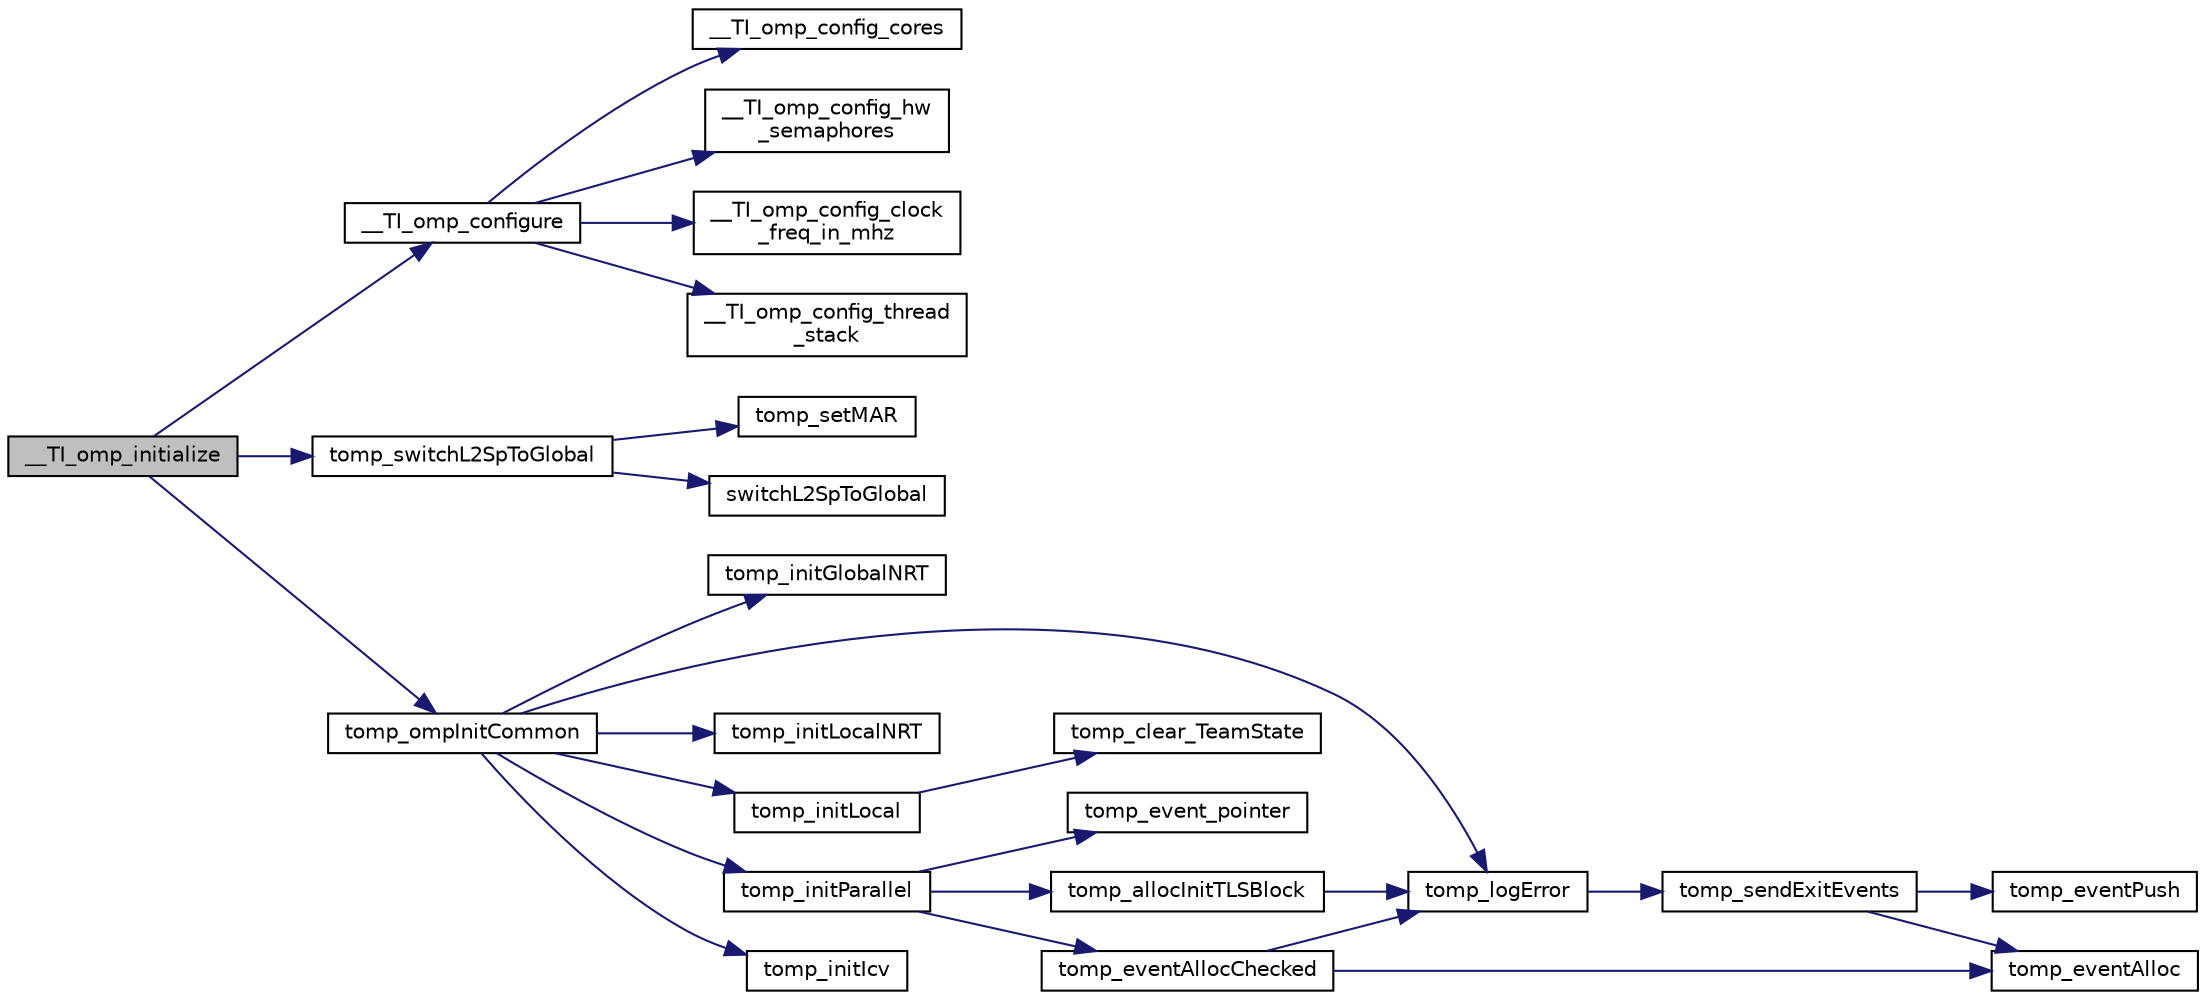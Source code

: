 digraph "__TI_omp_initialize"
{
  edge [fontname="Helvetica",fontsize="10",labelfontname="Helvetica",labelfontsize="10"];
  node [fontname="Helvetica",fontsize="10",shape=record];
  rankdir="LR";
  Node1 [label="__TI_omp_initialize",height=0.2,width=0.4,color="black", fillcolor="grey75", style="filled", fontcolor="black"];
  Node1 -> Node2 [color="midnightblue",fontsize="10",style="solid",fontname="Helvetica"];
  Node2 [label="__TI_omp_configure",height=0.2,width=0.4,color="black", fillcolor="white", style="filled",URL="$group__omp__config.html#ga3beb32d1b43424e41862c28c200ad690",tooltip="Default OpenMP Runtime configuration function. "];
  Node2 -> Node3 [color="midnightblue",fontsize="10",style="solid",fontname="Helvetica"];
  Node3 [label="__TI_omp_config_cores",height=0.2,width=0.4,color="black", fillcolor="white", style="filled",URL="$group__omp__config__helper.html#gafc007040ac8a2546481d11cf434e1e69",tooltip="Configure number of cores available to OpenMP runtime and the index of the master core..."];
  Node2 -> Node4 [color="midnightblue",fontsize="10",style="solid",fontname="Helvetica"];
  Node4 [label="__TI_omp_config_hw\l_semaphores",height=0.2,width=0.4,color="black", fillcolor="white", style="filled",URL="$group__omp__config__helper.html#ga0346e7c6abd9c7a63182ba79e2c52276",tooltip="Configure location of hardware queues used by Open Event Machine. "];
  Node2 -> Node5 [color="midnightblue",fontsize="10",style="solid",fontname="Helvetica"];
  Node5 [label="__TI_omp_config_clock\l_freq_in_mhz",height=0.2,width=0.4,color="black", fillcolor="white", style="filled",URL="$group__omp__config__helper.html#gad58cc00a668b78f7124814286c47d681",tooltip="Configure the device core frequency. "];
  Node2 -> Node6 [color="midnightblue",fontsize="10",style="solid",fontname="Helvetica"];
  Node6 [label="__TI_omp_config_thread\l_stack",height=0.2,width=0.4,color="black", fillcolor="white", style="filled",URL="$group__omp__config__helper.html#ga8fb40df668310a95ebf6ee12f7ea1714",tooltip="Configure location of Thread Stacks. "];
  Node1 -> Node7 [color="midnightblue",fontsize="10",style="solid",fontname="Helvetica"];
  Node7 [label="tomp_switchL2SpToGlobal",height=0.2,width=0.4,color="black", fillcolor="white", style="filled",URL="$omp__init_8c.html#a1a028859dfcc72820056b14e19bddd6e",tooltip="If OpenMP thread stacks are in L2SRAM, switch SP to global address, update MAR bit to disable caching..."];
  Node7 -> Node8 [color="midnightblue",fontsize="10",style="solid",fontname="Helvetica"];
  Node8 [label="tomp_setMAR",height=0.2,width=0.4,color="black", fillcolor="white", style="filled",URL="$omp__init_8c.html#a3c8a647fb351a521bb242e8cda465462",tooltip="Setup MAR registers corresponding to the memory range provided. "];
  Node7 -> Node9 [color="midnightblue",fontsize="10",style="solid",fontname="Helvetica"];
  Node9 [label="switchL2SpToGlobal",height=0.2,width=0.4,color="black", fillcolor="white", style="filled",URL="$omp__init_8c.html#af29b08e95279da79ae85ba570690610e",tooltip="Switches SP (in L2) from local to global address. "];
  Node1 -> Node10 [color="midnightblue",fontsize="10",style="solid",fontname="Helvetica"];
  Node10 [label="tomp_ompInitCommon",height=0.2,width=0.4,color="black", fillcolor="white", style="filled",URL="$omp__init_8c.html#a82214ea6a4bfdb96e4747f4b015ac6f4",tooltip="Initialization steps shared in RTSC and bare-metal modes. "];
  Node10 -> Node11 [color="midnightblue",fontsize="10",style="solid",fontname="Helvetica"];
  Node11 [label="tomp_initGlobalNRT",height=0.2,width=0.4,color="black", fillcolor="white", style="filled",URL="$tomp__init_8h.html#a17c968fa3bced0b13636ad228f6dbac3",tooltip="Initializes the NRT (QMSS sub system) for OpenMP. "];
  Node10 -> Node12 [color="midnightblue",fontsize="10",style="solid",fontname="Helvetica"];
  Node12 [label="tomp_logError",height=0.2,width=0.4,color="black", fillcolor="white", style="filled",URL="$tomp__log_8h.html#a50d90fef4d288c6c7ca380ebd9b5c21f",tooltip="Log an error message along with file name and line number and terminate execution. "];
  Node12 -> Node13 [color="midnightblue",fontsize="10",style="solid",fontname="Helvetica"];
  Node13 [label="tomp_sendExitEvents",height=0.2,width=0.4,color="black", fillcolor="white", style="filled",URL="$tomp__log_8h.html#acd94e3cbc027bd2fd6b5b4801d6e4686",tooltip="Terminate program across cores by sending events to the exit queue. "];
  Node13 -> Node14 [color="midnightblue",fontsize="10",style="solid",fontname="Helvetica"];
  Node14 [label="tomp_eventAlloc",height=0.2,width=0.4,color="black", fillcolor="white", style="filled",URL="$tomp__qmss_8h.html#a9bb08ae9b3b1b51e73df07452cb80d57",tooltip="Allocate a buffer from the TOMP free queue. "];
  Node13 -> Node15 [color="midnightblue",fontsize="10",style="solid",fontname="Helvetica"];
  Node15 [label="tomp_eventPush",height=0.2,width=0.4,color="black", fillcolor="white", style="filled",URL="$tomp__qmss_8h.html#ae9dbc3ed95d68c0da3756cf7002496f8",tooltip="Push an event onto the tail of the specified queue. "];
  Node10 -> Node16 [color="midnightblue",fontsize="10",style="solid",fontname="Helvetica"];
  Node16 [label="tomp_initLocalNRT",height=0.2,width=0.4,color="black", fillcolor="white", style="filled",URL="$tomp__qmss_8h.html#a0de113d042c0c5ed45bec85c08cc5889",tooltip="Per-core initialization for QMSS. "];
  Node10 -> Node17 [color="midnightblue",fontsize="10",style="solid",fontname="Helvetica"];
  Node17 [label="tomp_initLocal",height=0.2,width=0.4,color="black", fillcolor="white", style="filled",URL="$tomp__init_8c.html#aa1f5242b5c49be2373e9cd6de3d9f2f2",tooltip="OpenMP local (per-core) initialization. "];
  Node17 -> Node18 [color="midnightblue",fontsize="10",style="solid",fontname="Helvetica"];
  Node18 [label="tomp_clear_TeamState",height=0.2,width=0.4,color="black", fillcolor="white", style="filled",URL="$tomp__parallel_8h.html#a8f67d78bc873ad873382e87b94c4d0dc",tooltip="Reset a tomp_teamState variable. "];
  Node10 -> Node19 [color="midnightblue",fontsize="10",style="solid",fontname="Helvetica"];
  Node19 [label="tomp_initParallel",height=0.2,width=0.4,color="black", fillcolor="white", style="filled",URL="$tomp__init_8c.html#a4ec34b17d8c217a184878391570c0aad",tooltip="Initialization function. "];
  Node19 -> Node20 [color="midnightblue",fontsize="10",style="solid",fontname="Helvetica"];
  Node20 [label="tomp_eventAllocChecked",height=0.2,width=0.4,color="black", fillcolor="white", style="filled",URL="$tomp__qmss_8h.html#a9698b9c55d8b4d9e0cf2c439f1892f41",tooltip="Allocate a buffer from the TOMP free queue w/ NULL check. "];
  Node20 -> Node12 [color="midnightblue",fontsize="10",style="solid",fontname="Helvetica"];
  Node20 -> Node14 [color="midnightblue",fontsize="10",style="solid",fontname="Helvetica"];
  Node19 -> Node21 [color="midnightblue",fontsize="10",style="solid",fontname="Helvetica"];
  Node21 [label="tomp_event_pointer",height=0.2,width=0.4,color="black", fillcolor="white", style="filled",URL="$tomp__qmss_8h.html#a42c9d5631150fcd4759bcbfb062606ad",tooltip="Extract the storage buffer from an event. "];
  Node19 -> Node22 [color="midnightblue",fontsize="10",style="solid",fontname="Helvetica"];
  Node22 [label="tomp_allocInitTLSBlock",height=0.2,width=0.4,color="black", fillcolor="white", style="filled",URL="$tomp__util_8c.html#a37f0ce6a50db109b4106439b93f787c1",tooltip="Create and initialize the TLS block for a thread. "];
  Node22 -> Node12 [color="midnightblue",fontsize="10",style="solid",fontname="Helvetica"];
  Node10 -> Node23 [color="midnightblue",fontsize="10",style="solid",fontname="Helvetica"];
  Node23 [label="tomp_initIcv",height=0.2,width=0.4,color="black", fillcolor="white", style="filled",URL="$tomp__init_8c.html#a4503187106d28aca85285ddcf0b816b7",tooltip="Set icvs for master core&#39;s initial and implicit tasks. "];
}
